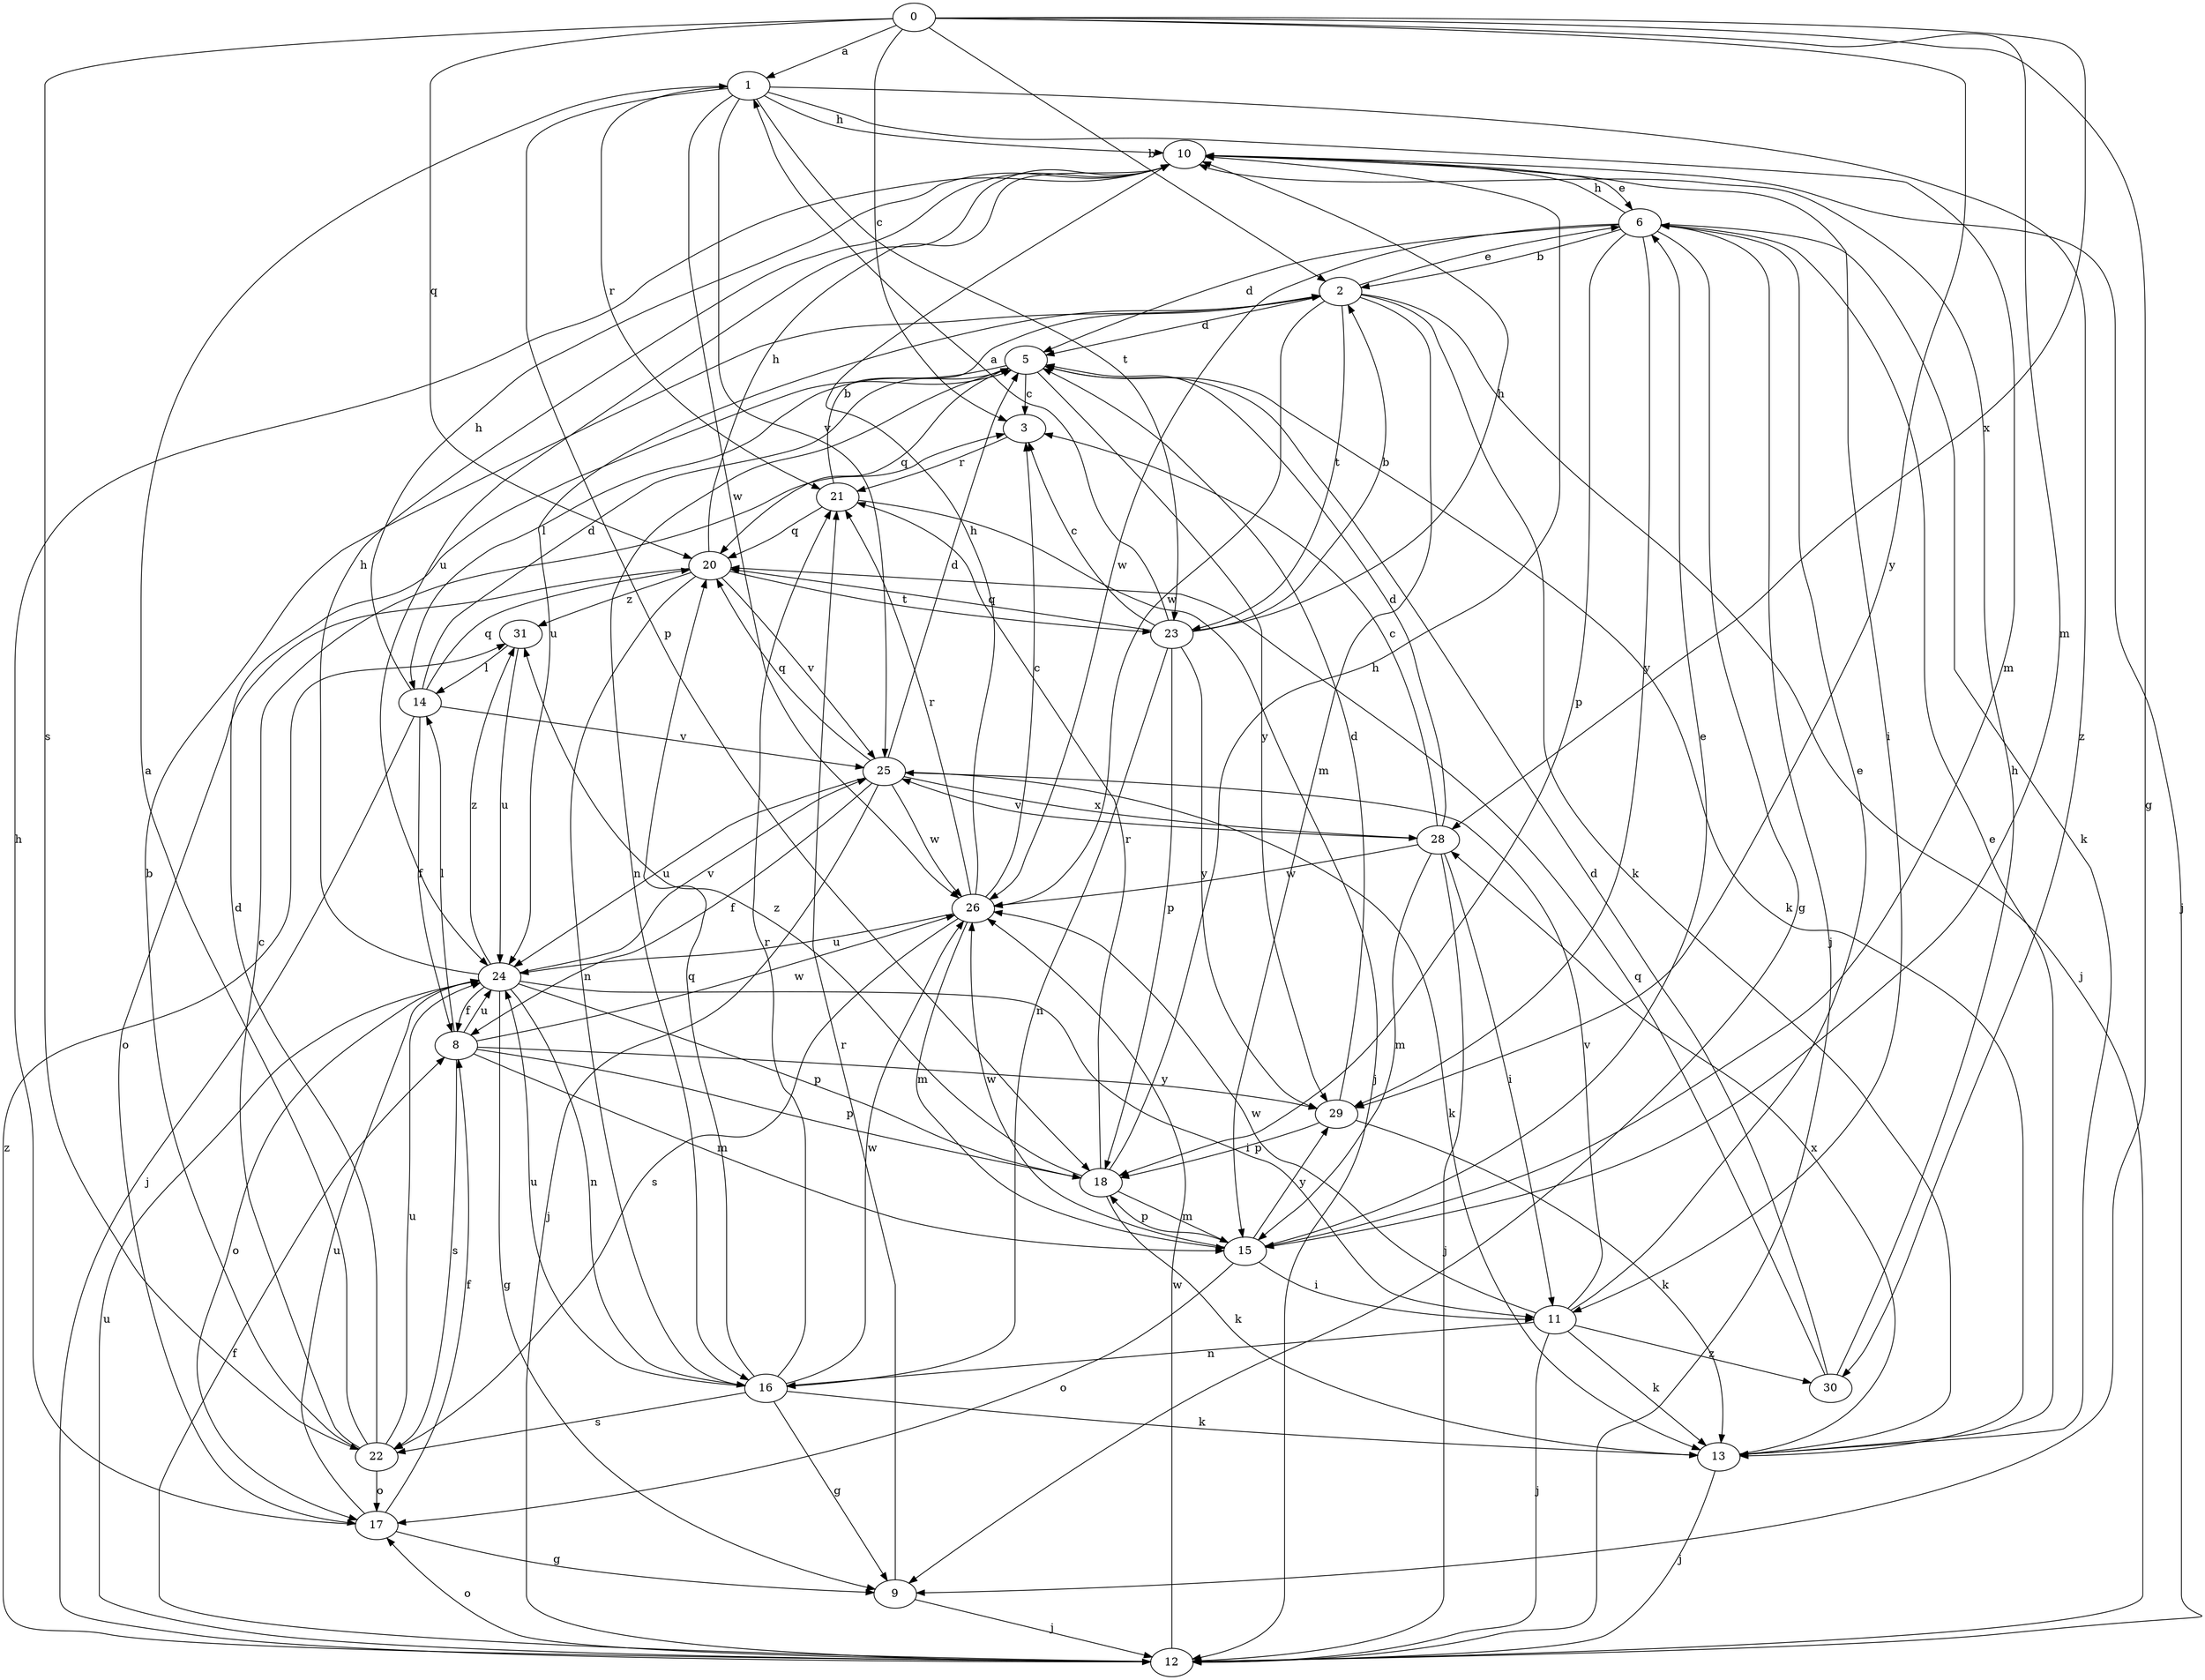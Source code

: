strict digraph  {
0;
1;
2;
3;
5;
6;
8;
9;
10;
11;
12;
13;
14;
15;
16;
17;
18;
20;
21;
22;
23;
24;
25;
26;
28;
29;
30;
31;
0 -> 1  [label=a];
0 -> 2  [label=b];
0 -> 3  [label=c];
0 -> 9  [label=g];
0 -> 15  [label=m];
0 -> 20  [label=q];
0 -> 22  [label=s];
0 -> 28  [label=x];
0 -> 29  [label=y];
1 -> 10  [label=h];
1 -> 15  [label=m];
1 -> 18  [label=p];
1 -> 21  [label=r];
1 -> 23  [label=t];
1 -> 25  [label=v];
1 -> 26  [label=w];
1 -> 30  [label=z];
2 -> 5  [label=d];
2 -> 6  [label=e];
2 -> 12  [label=j];
2 -> 13  [label=k];
2 -> 15  [label=m];
2 -> 23  [label=t];
2 -> 24  [label=u];
2 -> 26  [label=w];
3 -> 21  [label=r];
5 -> 3  [label=c];
5 -> 13  [label=k];
5 -> 14  [label=l];
5 -> 16  [label=n];
5 -> 20  [label=q];
5 -> 29  [label=y];
6 -> 2  [label=b];
6 -> 5  [label=d];
6 -> 9  [label=g];
6 -> 10  [label=h];
6 -> 12  [label=j];
6 -> 13  [label=k];
6 -> 18  [label=p];
6 -> 26  [label=w];
6 -> 29  [label=y];
8 -> 14  [label=l];
8 -> 15  [label=m];
8 -> 18  [label=p];
8 -> 22  [label=s];
8 -> 24  [label=u];
8 -> 26  [label=w];
8 -> 29  [label=y];
9 -> 12  [label=j];
9 -> 21  [label=r];
10 -> 6  [label=e];
10 -> 11  [label=i];
10 -> 12  [label=j];
10 -> 24  [label=u];
11 -> 6  [label=e];
11 -> 12  [label=j];
11 -> 13  [label=k];
11 -> 16  [label=n];
11 -> 25  [label=v];
11 -> 26  [label=w];
11 -> 30  [label=z];
12 -> 8  [label=f];
12 -> 17  [label=o];
12 -> 24  [label=u];
12 -> 26  [label=w];
12 -> 31  [label=z];
13 -> 6  [label=e];
13 -> 12  [label=j];
13 -> 28  [label=x];
14 -> 5  [label=d];
14 -> 8  [label=f];
14 -> 10  [label=h];
14 -> 12  [label=j];
14 -> 20  [label=q];
14 -> 25  [label=v];
15 -> 6  [label=e];
15 -> 11  [label=i];
15 -> 17  [label=o];
15 -> 18  [label=p];
15 -> 26  [label=w];
15 -> 29  [label=y];
16 -> 9  [label=g];
16 -> 13  [label=k];
16 -> 20  [label=q];
16 -> 21  [label=r];
16 -> 22  [label=s];
16 -> 24  [label=u];
16 -> 26  [label=w];
17 -> 8  [label=f];
17 -> 9  [label=g];
17 -> 10  [label=h];
17 -> 24  [label=u];
18 -> 10  [label=h];
18 -> 13  [label=k];
18 -> 15  [label=m];
18 -> 21  [label=r];
18 -> 31  [label=z];
20 -> 10  [label=h];
20 -> 16  [label=n];
20 -> 17  [label=o];
20 -> 23  [label=t];
20 -> 25  [label=v];
20 -> 31  [label=z];
21 -> 2  [label=b];
21 -> 12  [label=j];
21 -> 20  [label=q];
22 -> 1  [label=a];
22 -> 2  [label=b];
22 -> 3  [label=c];
22 -> 5  [label=d];
22 -> 17  [label=o];
22 -> 24  [label=u];
23 -> 1  [label=a];
23 -> 2  [label=b];
23 -> 3  [label=c];
23 -> 10  [label=h];
23 -> 16  [label=n];
23 -> 18  [label=p];
23 -> 20  [label=q];
23 -> 29  [label=y];
24 -> 8  [label=f];
24 -> 9  [label=g];
24 -> 10  [label=h];
24 -> 11  [label=i];
24 -> 16  [label=n];
24 -> 17  [label=o];
24 -> 18  [label=p];
24 -> 25  [label=v];
24 -> 31  [label=z];
25 -> 5  [label=d];
25 -> 8  [label=f];
25 -> 12  [label=j];
25 -> 13  [label=k];
25 -> 20  [label=q];
25 -> 24  [label=u];
25 -> 26  [label=w];
25 -> 28  [label=x];
26 -> 3  [label=c];
26 -> 10  [label=h];
26 -> 15  [label=m];
26 -> 21  [label=r];
26 -> 22  [label=s];
26 -> 24  [label=u];
28 -> 3  [label=c];
28 -> 5  [label=d];
28 -> 11  [label=i];
28 -> 12  [label=j];
28 -> 15  [label=m];
28 -> 25  [label=v];
28 -> 26  [label=w];
29 -> 5  [label=d];
29 -> 13  [label=k];
29 -> 18  [label=p];
30 -> 5  [label=d];
30 -> 10  [label=h];
30 -> 20  [label=q];
31 -> 14  [label=l];
31 -> 24  [label=u];
}
